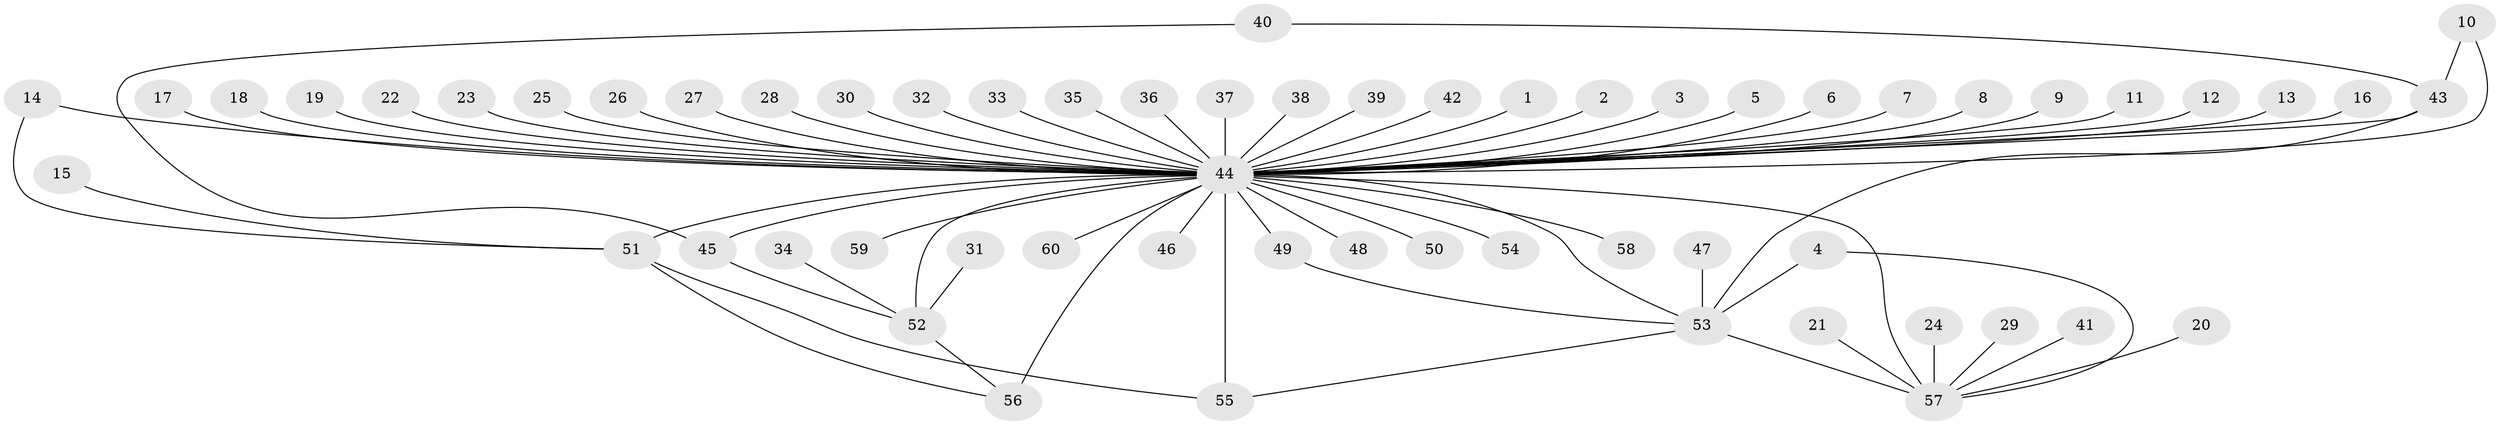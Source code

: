 // original degree distribution, {3: 0.11016949152542373, 67: 0.00847457627118644, 1: 0.5338983050847458, 2: 0.2542372881355932, 5: 0.01694915254237288, 10: 0.01694915254237288, 8: 0.00847457627118644, 4: 0.0423728813559322, 7: 0.00847457627118644}
// Generated by graph-tools (version 1.1) at 2025/49/03/09/25 03:49:52]
// undirected, 60 vertices, 71 edges
graph export_dot {
graph [start="1"]
  node [color=gray90,style=filled];
  1;
  2;
  3;
  4;
  5;
  6;
  7;
  8;
  9;
  10;
  11;
  12;
  13;
  14;
  15;
  16;
  17;
  18;
  19;
  20;
  21;
  22;
  23;
  24;
  25;
  26;
  27;
  28;
  29;
  30;
  31;
  32;
  33;
  34;
  35;
  36;
  37;
  38;
  39;
  40;
  41;
  42;
  43;
  44;
  45;
  46;
  47;
  48;
  49;
  50;
  51;
  52;
  53;
  54;
  55;
  56;
  57;
  58;
  59;
  60;
  1 -- 44 [weight=1.0];
  2 -- 44 [weight=1.0];
  3 -- 44 [weight=1.0];
  4 -- 53 [weight=1.0];
  4 -- 57 [weight=1.0];
  5 -- 44 [weight=1.0];
  6 -- 44 [weight=1.0];
  7 -- 44 [weight=1.0];
  8 -- 44 [weight=1.0];
  9 -- 44 [weight=1.0];
  10 -- 43 [weight=1.0];
  10 -- 44 [weight=1.0];
  11 -- 44 [weight=1.0];
  12 -- 44 [weight=1.0];
  13 -- 44 [weight=1.0];
  14 -- 44 [weight=1.0];
  14 -- 51 [weight=1.0];
  15 -- 51 [weight=1.0];
  16 -- 44 [weight=1.0];
  17 -- 44 [weight=1.0];
  18 -- 44 [weight=1.0];
  19 -- 44 [weight=1.0];
  20 -- 57 [weight=1.0];
  21 -- 57 [weight=1.0];
  22 -- 44 [weight=1.0];
  23 -- 44 [weight=1.0];
  24 -- 57 [weight=1.0];
  25 -- 44 [weight=1.0];
  26 -- 44 [weight=1.0];
  27 -- 44 [weight=1.0];
  28 -- 44 [weight=1.0];
  29 -- 57 [weight=1.0];
  30 -- 44 [weight=1.0];
  31 -- 52 [weight=1.0];
  32 -- 44 [weight=1.0];
  33 -- 44 [weight=1.0];
  34 -- 52 [weight=1.0];
  35 -- 44 [weight=2.0];
  36 -- 44 [weight=1.0];
  37 -- 44 [weight=1.0];
  38 -- 44 [weight=1.0];
  39 -- 44 [weight=1.0];
  40 -- 43 [weight=1.0];
  40 -- 45 [weight=1.0];
  41 -- 57 [weight=1.0];
  42 -- 44 [weight=1.0];
  43 -- 44 [weight=2.0];
  43 -- 53 [weight=1.0];
  44 -- 45 [weight=2.0];
  44 -- 46 [weight=1.0];
  44 -- 48 [weight=1.0];
  44 -- 49 [weight=1.0];
  44 -- 50 [weight=1.0];
  44 -- 51 [weight=1.0];
  44 -- 52 [weight=3.0];
  44 -- 53 [weight=1.0];
  44 -- 54 [weight=1.0];
  44 -- 55 [weight=2.0];
  44 -- 56 [weight=2.0];
  44 -- 57 [weight=2.0];
  44 -- 58 [weight=1.0];
  44 -- 59 [weight=1.0];
  44 -- 60 [weight=1.0];
  45 -- 52 [weight=1.0];
  47 -- 53 [weight=1.0];
  49 -- 53 [weight=1.0];
  51 -- 55 [weight=1.0];
  51 -- 56 [weight=1.0];
  52 -- 56 [weight=1.0];
  53 -- 55 [weight=1.0];
  53 -- 57 [weight=1.0];
}
